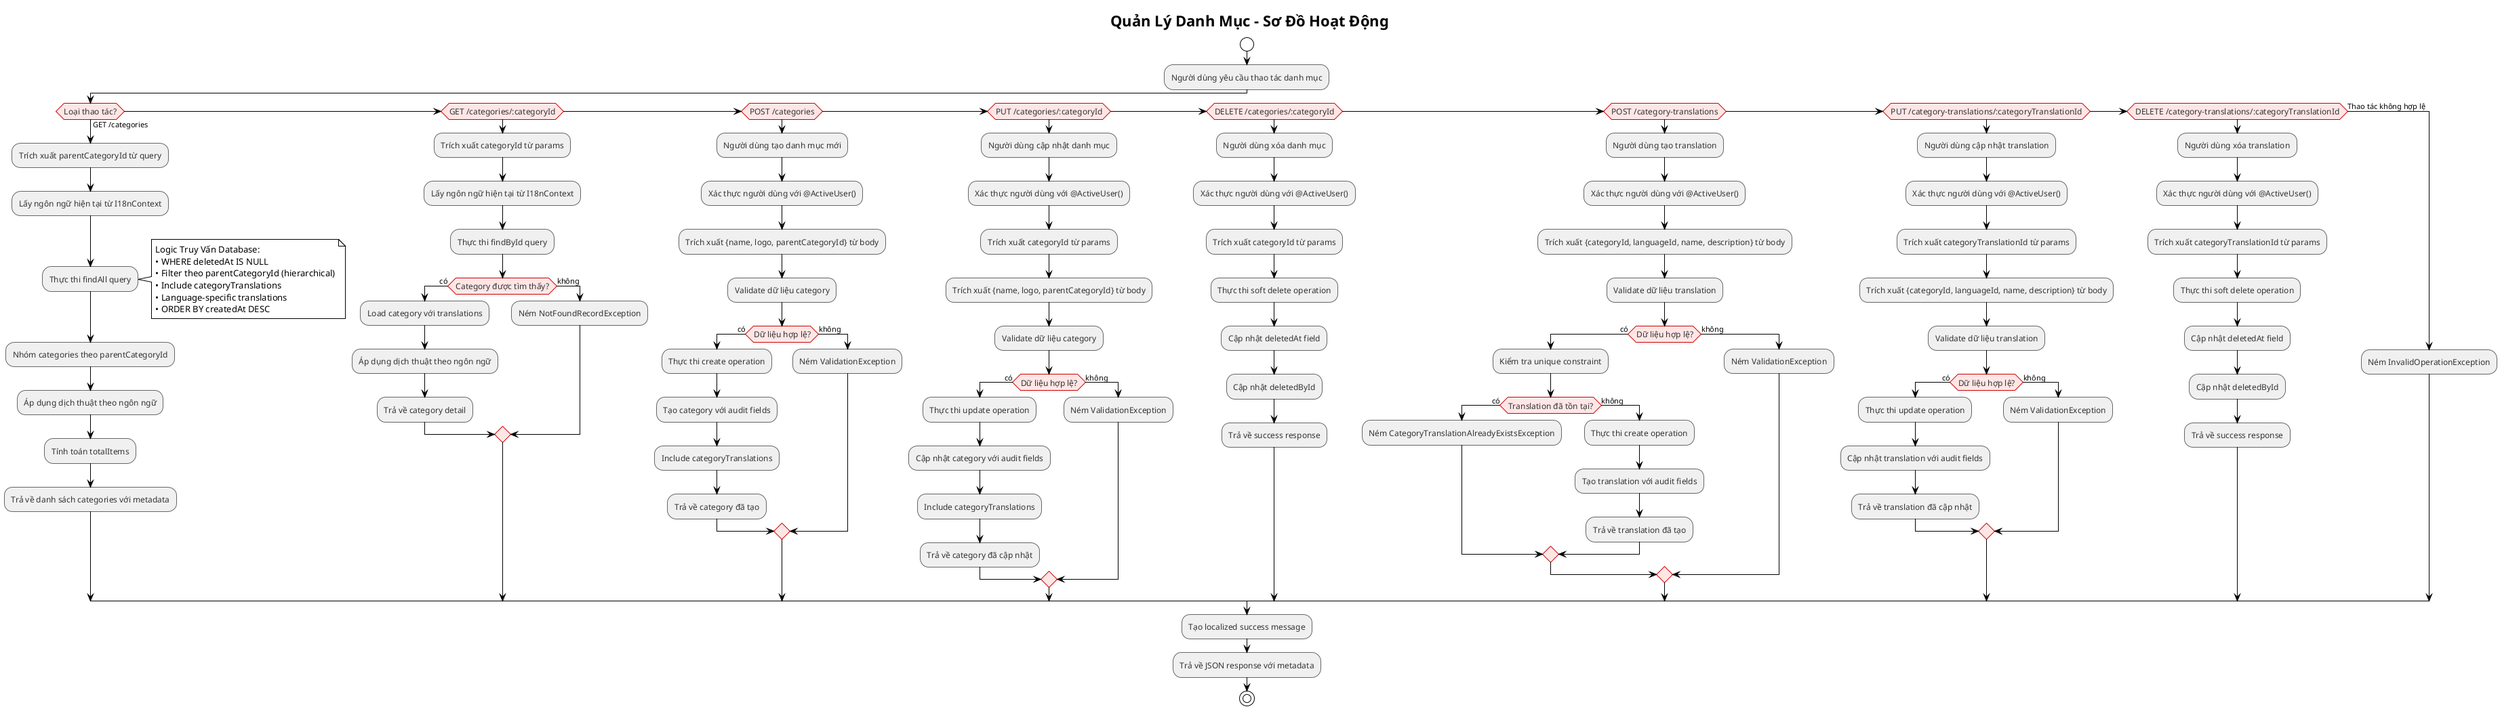 @startuml Category Management Activity Diagram
!theme plain
skinparam backgroundColor #FFFFFF
skinparam activityFontSize 12
skinparam activityFontColor #333333
skinparam activityBorderColor #666666
skinparam activityBackgroundColor #F0F0F0
skinparam activityDiamondBackgroundColor #FFE6E6
skinparam activityDiamondBorderColor #CC0000

title Quản Lý Danh Mục - Sơ Đồ Hoạt Động

start

:Người dùng yêu cầu thao tác danh mục;

if (Loại thao tác?) then (GET /categories)
  :Trích xuất parentCategoryId từ query;
  :Lấy ngôn ngữ hiện tại từ I18nContext;
  :Thực thi findAll query;
  note right
  Logic Truy Vấn Database:
  • WHERE deletedAt IS NULL
  • Filter theo parentCategoryId (hierarchical)
  • Include categoryTranslations
  • Language-specific translations
  • ORDER BY createdAt DESC
  end note
  :Nhóm categories theo parentCategoryId;
  :Áp dụng dịch thuật theo ngôn ngữ;
  :Tính toán totalItems;
  :Trả về danh sách categories với metadata;

elseif (GET /categories/:categoryId)
  :Trích xuất categoryId từ params;
  :Lấy ngôn ngữ hiện tại từ I18nContext;
  :Thực thi findById query;
  if (Category được tìm thấy?) then (có)
    :Load category với translations;
    :Áp dụng dịch thuật theo ngôn ngữ;
    :Trả về category detail;
  else (không)
    :Ném NotFoundRecordException;
  endif

elseif (POST /categories)
  :Người dùng tạo danh mục mới;
  :Xác thực người dùng với @ActiveUser();
  :Trích xuất {name, logo, parentCategoryId} từ body;
  :Validate dữ liệu category;
  if (Dữ liệu hợp lệ?) then (có)
    :Thực thi create operation;
    :Tạo category với audit fields;
    :Include categoryTranslations;
    :Trả về category đã tạo;
  else (không)
    :Ném ValidationException;
  endif

elseif (PUT /categories/:categoryId)
  :Người dùng cập nhật danh mục;
  :Xác thực người dùng với @ActiveUser();
  :Trích xuất categoryId từ params;
  :Trích xuất {name, logo, parentCategoryId} từ body;
  :Validate dữ liệu category;
  if (Dữ liệu hợp lệ?) then (có)
    :Thực thi update operation;
    :Cập nhật category với audit fields;
    :Include categoryTranslations;
    :Trả về category đã cập nhật;
  else (không)
    :Ném ValidationException;
  endif

elseif (DELETE /categories/:categoryId)
  :Người dùng xóa danh mục;
  :Xác thực người dùng với @ActiveUser();
  :Trích xuất categoryId từ params;
  :Thực thi soft delete operation;
  :Cập nhật deletedAt field;
  :Cập nhật deletedById;
  :Trả về success response;

elseif (POST /category-translations)
  :Người dùng tạo translation;
  :Xác thực người dùng với @ActiveUser();
  :Trích xuất {categoryId, languageId, name, description} từ body;
  :Validate dữ liệu translation;
  if (Dữ liệu hợp lệ?) then (có)
    :Kiểm tra unique constraint;
    if (Translation đã tồn tại?) then (có)
      :Ném CategoryTranslationAlreadyExistsException;
    else (không)
      :Thực thi create operation;
      :Tạo translation với audit fields;
      :Trả về translation đã tạo;
    endif
  else (không)
    :Ném ValidationException;
  endif

elseif (PUT /category-translations/:categoryTranslationId)
  :Người dùng cập nhật translation;
  :Xác thực người dùng với @ActiveUser();
  :Trích xuất categoryTranslationId từ params;
  :Trích xuất {categoryId, languageId, name, description} từ body;
  :Validate dữ liệu translation;
  if (Dữ liệu hợp lệ?) then (có)
    :Thực thi update operation;
    :Cập nhật translation với audit fields;
    :Trả về translation đã cập nhật;
  else (không)
    :Ném ValidationException;
  endif

elseif (DELETE /category-translations/:categoryTranslationId)
  :Người dùng xóa translation;
  :Xác thực người dùng với @ActiveUser();
  :Trích xuất categoryTranslationId từ params;
  :Thực thi soft delete operation;
  :Cập nhật deletedAt field;
  :Cập nhật deletedById;
  :Trả về success response;

else (Thao tác không hợp lệ)
  :Ném InvalidOperationException;
endif

:Tạo localized success message;
:Trả về JSON response với metadata;

stop

@enduml
